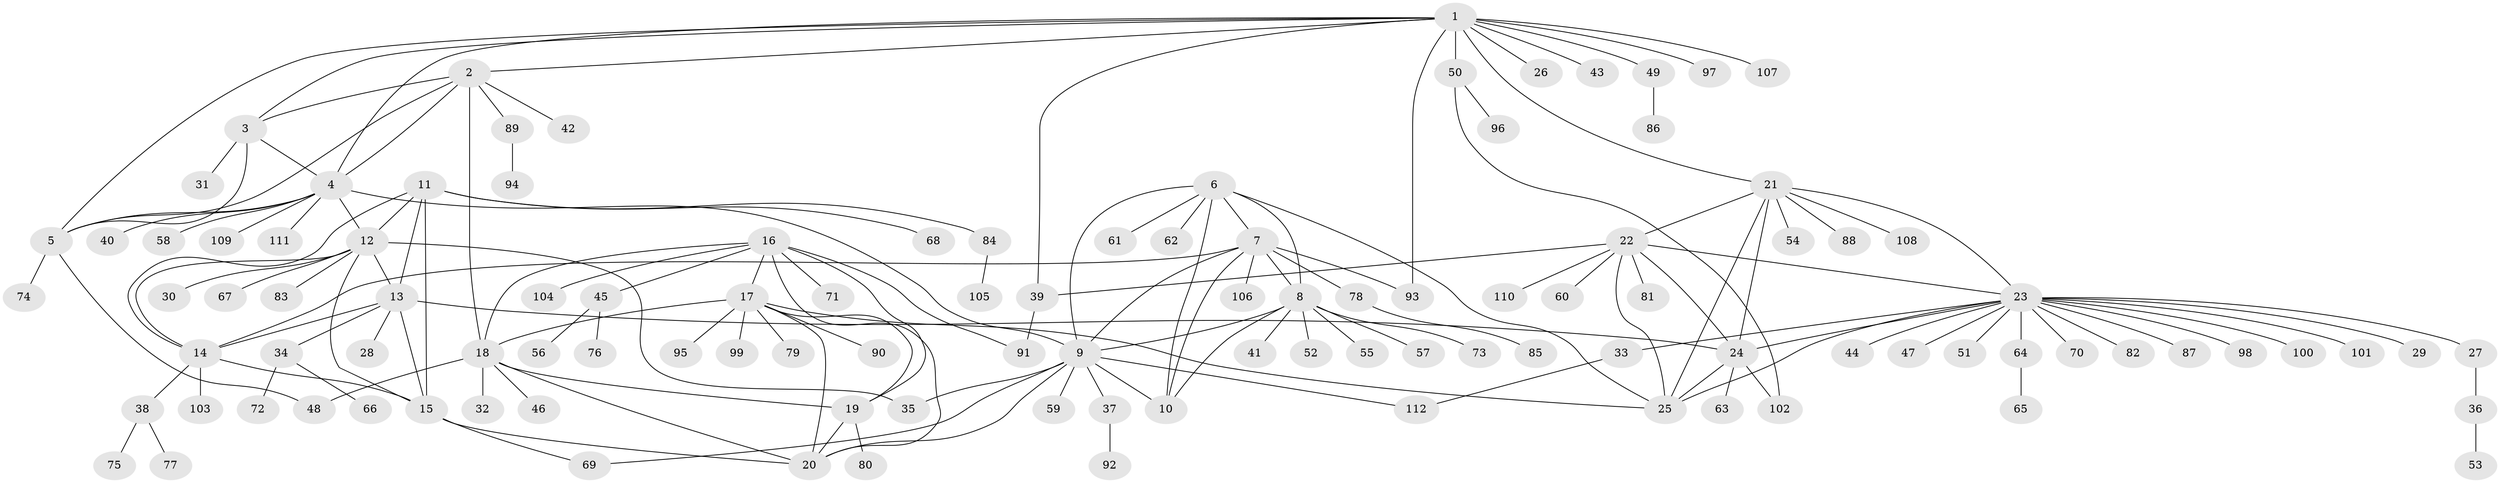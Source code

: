 // Generated by graph-tools (version 1.1) at 2025/02/03/09/25 03:02:36]
// undirected, 112 vertices, 155 edges
graph export_dot {
graph [start="1"]
  node [color=gray90,style=filled];
  1;
  2;
  3;
  4;
  5;
  6;
  7;
  8;
  9;
  10;
  11;
  12;
  13;
  14;
  15;
  16;
  17;
  18;
  19;
  20;
  21;
  22;
  23;
  24;
  25;
  26;
  27;
  28;
  29;
  30;
  31;
  32;
  33;
  34;
  35;
  36;
  37;
  38;
  39;
  40;
  41;
  42;
  43;
  44;
  45;
  46;
  47;
  48;
  49;
  50;
  51;
  52;
  53;
  54;
  55;
  56;
  57;
  58;
  59;
  60;
  61;
  62;
  63;
  64;
  65;
  66;
  67;
  68;
  69;
  70;
  71;
  72;
  73;
  74;
  75;
  76;
  77;
  78;
  79;
  80;
  81;
  82;
  83;
  84;
  85;
  86;
  87;
  88;
  89;
  90;
  91;
  92;
  93;
  94;
  95;
  96;
  97;
  98;
  99;
  100;
  101;
  102;
  103;
  104;
  105;
  106;
  107;
  108;
  109;
  110;
  111;
  112;
  1 -- 2;
  1 -- 3;
  1 -- 4;
  1 -- 5;
  1 -- 21;
  1 -- 26;
  1 -- 39;
  1 -- 43;
  1 -- 49;
  1 -- 50;
  1 -- 93;
  1 -- 97;
  1 -- 107;
  2 -- 3;
  2 -- 4;
  2 -- 5;
  2 -- 18;
  2 -- 42;
  2 -- 89;
  3 -- 4;
  3 -- 5;
  3 -- 31;
  4 -- 5;
  4 -- 9;
  4 -- 12;
  4 -- 40;
  4 -- 58;
  4 -- 109;
  4 -- 111;
  5 -- 48;
  5 -- 74;
  6 -- 7;
  6 -- 8;
  6 -- 9;
  6 -- 10;
  6 -- 25;
  6 -- 61;
  6 -- 62;
  7 -- 8;
  7 -- 9;
  7 -- 10;
  7 -- 14;
  7 -- 78;
  7 -- 93;
  7 -- 106;
  8 -- 9;
  8 -- 10;
  8 -- 41;
  8 -- 52;
  8 -- 55;
  8 -- 57;
  8 -- 73;
  9 -- 10;
  9 -- 20;
  9 -- 35;
  9 -- 37;
  9 -- 59;
  9 -- 69;
  9 -- 112;
  11 -- 12;
  11 -- 13;
  11 -- 14;
  11 -- 15;
  11 -- 68;
  11 -- 84;
  12 -- 13;
  12 -- 14;
  12 -- 15;
  12 -- 30;
  12 -- 35;
  12 -- 67;
  12 -- 83;
  13 -- 14;
  13 -- 15;
  13 -- 24;
  13 -- 28;
  13 -- 34;
  14 -- 15;
  14 -- 38;
  14 -- 103;
  15 -- 20;
  15 -- 69;
  16 -- 17;
  16 -- 18;
  16 -- 19;
  16 -- 20;
  16 -- 45;
  16 -- 71;
  16 -- 91;
  16 -- 104;
  17 -- 18;
  17 -- 19;
  17 -- 20;
  17 -- 25;
  17 -- 79;
  17 -- 90;
  17 -- 95;
  17 -- 99;
  18 -- 19;
  18 -- 20;
  18 -- 32;
  18 -- 46;
  18 -- 48;
  19 -- 20;
  19 -- 80;
  21 -- 22;
  21 -- 23;
  21 -- 24;
  21 -- 25;
  21 -- 54;
  21 -- 88;
  21 -- 108;
  22 -- 23;
  22 -- 24;
  22 -- 25;
  22 -- 39;
  22 -- 60;
  22 -- 81;
  22 -- 110;
  23 -- 24;
  23 -- 25;
  23 -- 27;
  23 -- 29;
  23 -- 33;
  23 -- 44;
  23 -- 47;
  23 -- 51;
  23 -- 64;
  23 -- 70;
  23 -- 82;
  23 -- 87;
  23 -- 98;
  23 -- 100;
  23 -- 101;
  24 -- 25;
  24 -- 63;
  24 -- 102;
  27 -- 36;
  33 -- 112;
  34 -- 66;
  34 -- 72;
  36 -- 53;
  37 -- 92;
  38 -- 75;
  38 -- 77;
  39 -- 91;
  45 -- 56;
  45 -- 76;
  49 -- 86;
  50 -- 96;
  50 -- 102;
  64 -- 65;
  78 -- 85;
  84 -- 105;
  89 -- 94;
}
